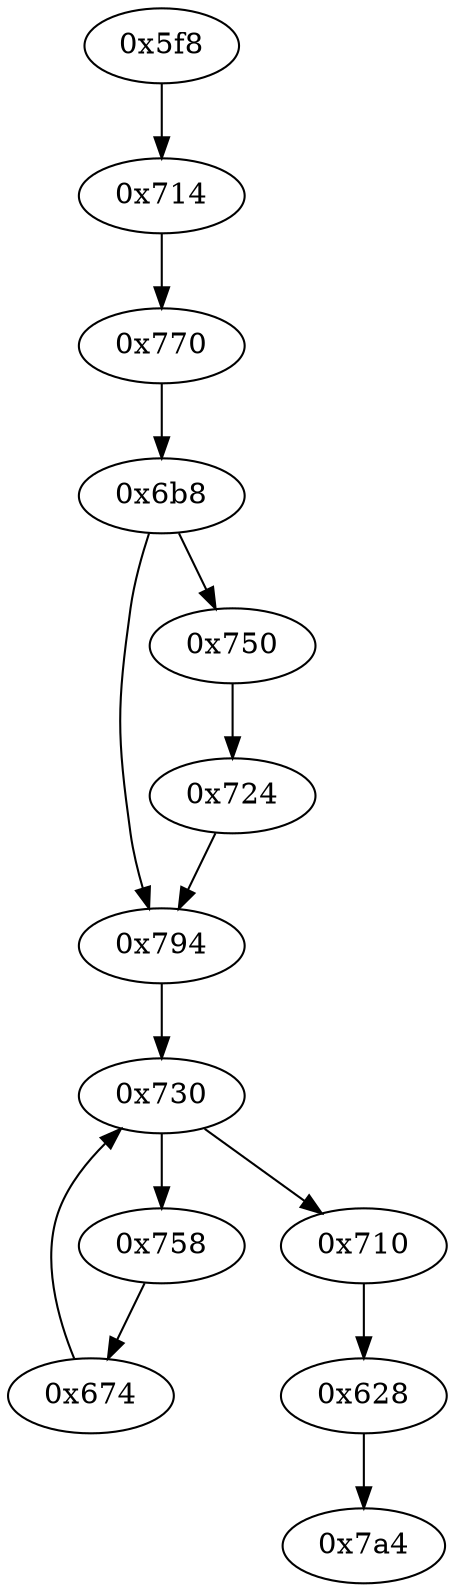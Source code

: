 strict digraph "" {
	"0x710"	 [opcode="[u'b']"];
	"0x628"	 [opcode="[u'ldr', u'mov', u'bl', u'ldr']"];
	"0x710" -> "0x628";
	"0x714"	 [opcode="[u'ldr', u'str', u'ldr', u'b']"];
	"0x770"	 [opcode="[u'ldr', u'ldr', u'ldrsb', u'cmp', u'mov', u'mov', u'strb', u'ldr', u'b']"];
	"0x714" -> "0x770";
	"0x674"	 [opcode="[u'ldr', u'ldr', u'add', u'mov', u'b']"];
	"0x730"	 [opcode="[u'str', u'str', u'ldr', u'ldr', u'ldr', u'cmp', u'mov', u'b']"];
	"0x674" -> "0x730";
	"0x724"	 [opcode="[u'mov', u'mov', u'b']"];
	"0x794"	 [opcode="[u'mov', u'mov', u'mov', u'b']"];
	"0x724" -> "0x794";
	"0x794" -> "0x730";
	"0x730" -> "0x710";
	"0x758"	 [opcode="[u'ldr', u'ldr', u'add', u'str', u'ldr', u'b']"];
	"0x730" -> "0x758";
	"0x758" -> "0x674";
	"0x7a4"	 [opcode="[u'mov', u'sub', u'pop']"];
	"0x628" -> "0x7a4";
	"0x6b8"	 [opcode="[u'ldrb', u'ldr', u'mov', u'cmp', u'mov', u'b']"];
	"0x770" -> "0x6b8";
	"0x750"	 [opcode="[u'ldr', u'b']"];
	"0x750" -> "0x724";
	"0x5f8"	 [opcode="[u'push', u'add', u'sub', u'mov', u'add', u'ldr', u'str', u'ldr', u'ldr', u'ldr', u'add', u'b']"];
	"0x5f8" -> "0x714";
	"0x6b8" -> "0x794";
	"0x6b8" -> "0x750";
}
